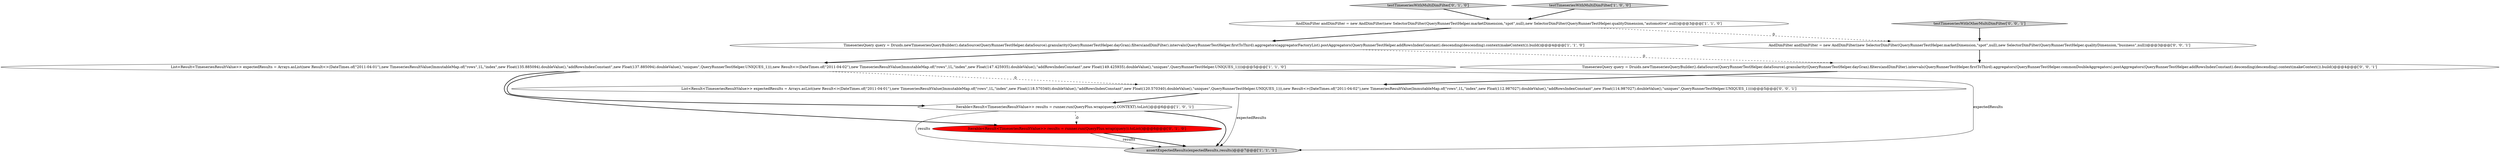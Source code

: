 digraph {
11 [style = filled, label = "AndDimFilter andDimFilter = new AndDimFilter(new SelectorDimFilter(QueryRunnerTestHelper.marketDimension,\"spot\",null),new SelectorDimFilter(QueryRunnerTestHelper.qualityDimension,\"business\",null))@@@3@@@['0', '0', '1']", fillcolor = white, shape = ellipse image = "AAA0AAABBB3BBB"];
3 [style = filled, label = "List<Result<TimeseriesResultValue>> expectedResults = Arrays.asList(new Result<>(DateTimes.of(\"2011-04-01\"),new TimeseriesResultValue(ImmutableMap.of(\"rows\",1L,\"index\",new Float(135.885094).doubleValue(),\"addRowsIndexConstant\",new Float(137.885094).doubleValue(),\"uniques\",QueryRunnerTestHelper.UNIQUES_1))),new Result<>(DateTimes.of(\"2011-04-02\"),new TimeseriesResultValue(ImmutableMap.of(\"rows\",1L,\"index\",new Float(147.425935).doubleValue(),\"addRowsIndexConstant\",new Float(149.425935).doubleValue(),\"uniques\",QueryRunnerTestHelper.UNIQUES_1))))@@@5@@@['1', '1', '0']", fillcolor = white, shape = ellipse image = "AAA0AAABBB1BBB"];
4 [style = filled, label = "TimeseriesQuery query = Druids.newTimeseriesQueryBuilder().dataSource(QueryRunnerTestHelper.dataSource).granularity(QueryRunnerTestHelper.dayGran).filters(andDimFilter).intervals(QueryRunnerTestHelper.firstToThird).aggregators(aggregatorFactoryList).postAggregators(QueryRunnerTestHelper.addRowsIndexConstant).descending(descending).context(makeContext()).build()@@@4@@@['1', '1', '0']", fillcolor = white, shape = ellipse image = "AAA0AAABBB1BBB"];
1 [style = filled, label = "AndDimFilter andDimFilter = new AndDimFilter(new SelectorDimFilter(QueryRunnerTestHelper.marketDimension,\"spot\",null),new SelectorDimFilter(QueryRunnerTestHelper.qualityDimension,\"automotive\",null))@@@3@@@['1', '1', '0']", fillcolor = white, shape = ellipse image = "AAA0AAABBB1BBB"];
0 [style = filled, label = "Iterable<Result<TimeseriesResultValue>> results = runner.run(QueryPlus.wrap(query),CONTEXT).toList()@@@6@@@['1', '0', '1']", fillcolor = white, shape = ellipse image = "AAA0AAABBB1BBB"];
9 [style = filled, label = "testTimeseriesWithOtherMultiDimFilter['0', '0', '1']", fillcolor = lightgray, shape = diamond image = "AAA0AAABBB3BBB"];
6 [style = filled, label = "Iterable<Result<TimeseriesResultValue>> results = runner.run(QueryPlus.wrap(query)).toList()@@@6@@@['0', '1', '0']", fillcolor = red, shape = ellipse image = "AAA1AAABBB2BBB"];
8 [style = filled, label = "TimeseriesQuery query = Druids.newTimeseriesQueryBuilder().dataSource(QueryRunnerTestHelper.dataSource).granularity(QueryRunnerTestHelper.dayGran).filters(andDimFilter).intervals(QueryRunnerTestHelper.firstToThird).aggregators(QueryRunnerTestHelper.commonDoubleAggregators).postAggregators(QueryRunnerTestHelper.addRowsIndexConstant).descending(descending).context(makeContext()).build()@@@4@@@['0', '0', '1']", fillcolor = white, shape = ellipse image = "AAA0AAABBB3BBB"];
10 [style = filled, label = "List<Result<TimeseriesResultValue>> expectedResults = Arrays.asList(new Result<>(DateTimes.of(\"2011-04-01\"),new TimeseriesResultValue(ImmutableMap.of(\"rows\",1L,\"index\",new Float(118.570340).doubleValue(),\"addRowsIndexConstant\",new Float(120.570340).doubleValue(),\"uniques\",QueryRunnerTestHelper.UNIQUES_1))),new Result<>(DateTimes.of(\"2011-04-02\"),new TimeseriesResultValue(ImmutableMap.of(\"rows\",1L,\"index\",new Float(112.987027).doubleValue(),\"addRowsIndexConstant\",new Float(114.987027).doubleValue(),\"uniques\",QueryRunnerTestHelper.UNIQUES_1))))@@@5@@@['0', '0', '1']", fillcolor = white, shape = ellipse image = "AAA0AAABBB3BBB"];
7 [style = filled, label = "testTimeseriesWithMultiDimFilter['0', '1', '0']", fillcolor = lightgray, shape = diamond image = "AAA0AAABBB2BBB"];
2 [style = filled, label = "testTimeseriesWithMultiDimFilter['1', '0', '0']", fillcolor = lightgray, shape = diamond image = "AAA0AAABBB1BBB"];
5 [style = filled, label = "assertExpectedResults(expectedResults,results)@@@7@@@['1', '1', '1']", fillcolor = lightgray, shape = ellipse image = "AAA0AAABBB1BBB"];
11->8 [style = bold, label=""];
4->3 [style = bold, label=""];
3->6 [style = bold, label=""];
1->4 [style = bold, label=""];
6->5 [style = bold, label=""];
8->10 [style = bold, label=""];
10->0 [style = bold, label=""];
7->1 [style = bold, label=""];
3->5 [style = solid, label="expectedResults"];
6->5 [style = solid, label="results"];
9->11 [style = bold, label=""];
0->6 [style = dashed, label="0"];
0->5 [style = solid, label="results"];
4->8 [style = dashed, label="0"];
3->10 [style = dashed, label="0"];
1->11 [style = dashed, label="0"];
2->1 [style = bold, label=""];
3->0 [style = bold, label=""];
0->5 [style = bold, label=""];
10->5 [style = solid, label="expectedResults"];
}

